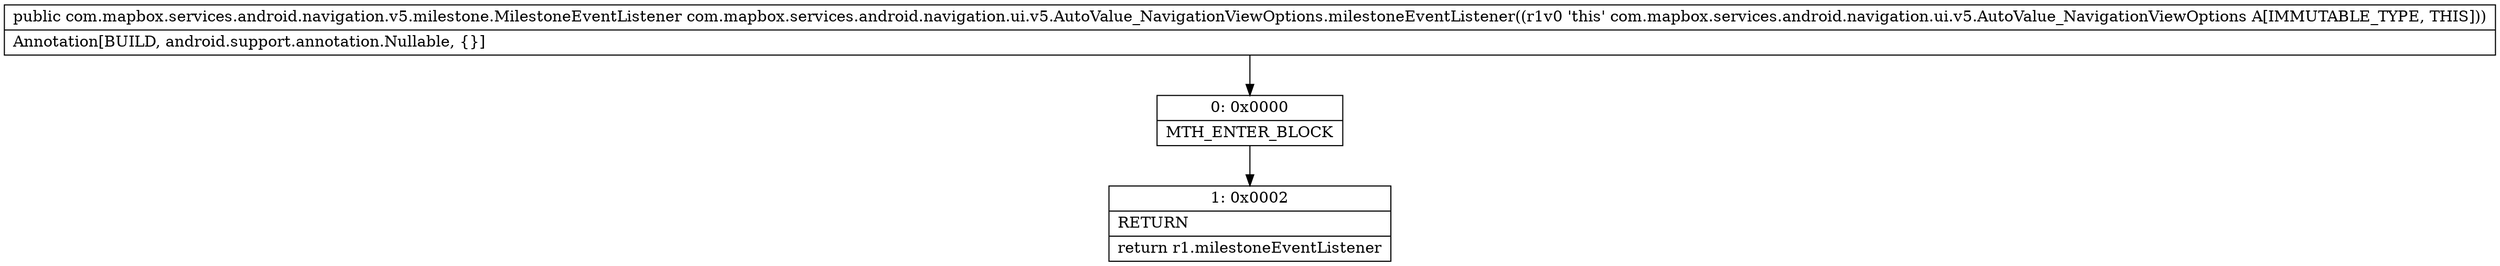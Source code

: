 digraph "CFG forcom.mapbox.services.android.navigation.ui.v5.AutoValue_NavigationViewOptions.milestoneEventListener()Lcom\/mapbox\/services\/android\/navigation\/v5\/milestone\/MilestoneEventListener;" {
Node_0 [shape=record,label="{0\:\ 0x0000|MTH_ENTER_BLOCK\l}"];
Node_1 [shape=record,label="{1\:\ 0x0002|RETURN\l|return r1.milestoneEventListener\l}"];
MethodNode[shape=record,label="{public com.mapbox.services.android.navigation.v5.milestone.MilestoneEventListener com.mapbox.services.android.navigation.ui.v5.AutoValue_NavigationViewOptions.milestoneEventListener((r1v0 'this' com.mapbox.services.android.navigation.ui.v5.AutoValue_NavigationViewOptions A[IMMUTABLE_TYPE, THIS]))  | Annotation[BUILD, android.support.annotation.Nullable, \{\}]\l}"];
MethodNode -> Node_0;
Node_0 -> Node_1;
}

